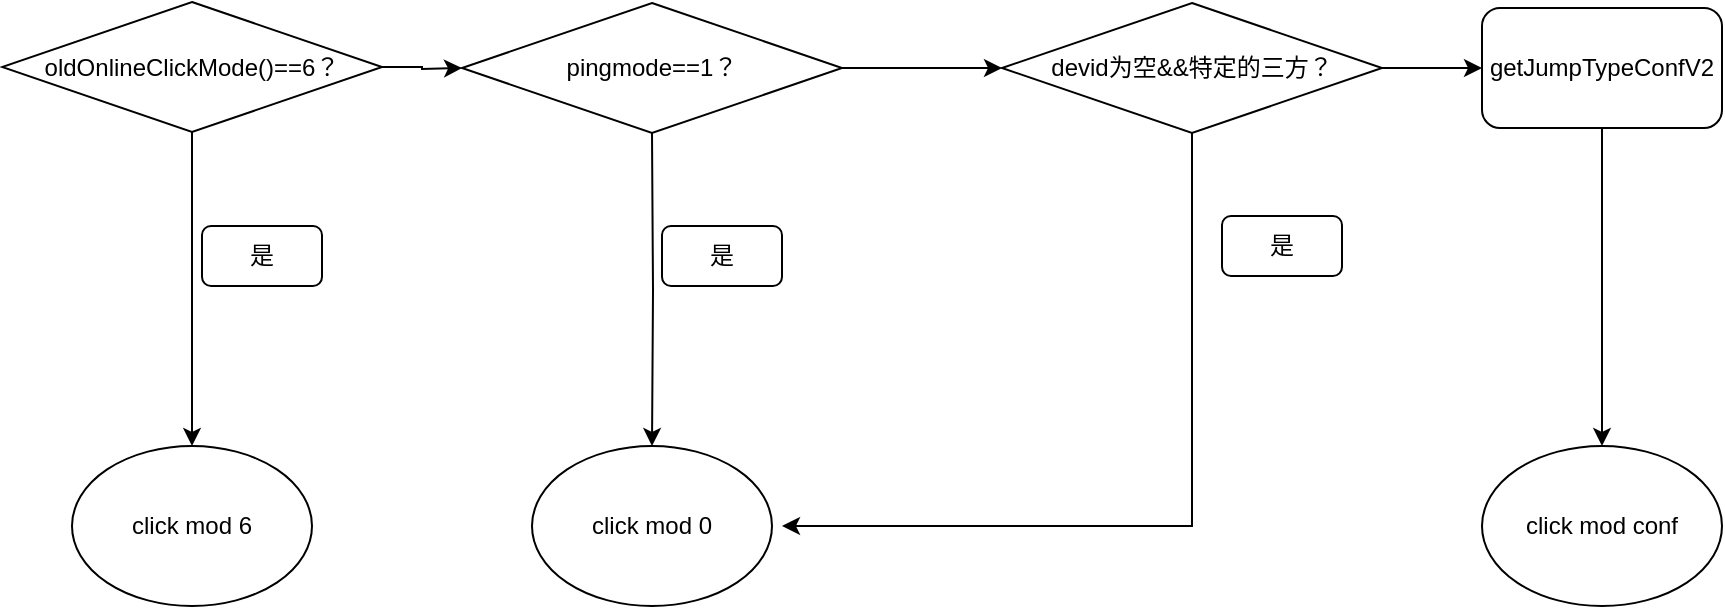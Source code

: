 <mxfile version="11.2.8" type="github" pages="1"><diagram id="qQb5dFfUy7gpQV8-mXjQ" name="Page-1"><mxGraphModel dx="1108" dy="399" grid="1" gridSize="10" guides="1" tooltips="1" connect="1" arrows="1" fold="1" page="1" pageScale="1" pageWidth="827" pageHeight="1169" math="0" shadow="0"><root><mxCell id="0"/><mxCell id="1" parent="0"/><mxCell id="3ddoE438iOcLkOMjXRrw-1" value="&lt;span style=&quot;font-family: &amp;#34;helvetica&amp;#34; ; font-size: 12px&quot;&gt;oldOnlineClickMode()==6？&lt;/span&gt;" style="rhombus;whiteSpace=wrap;html=1;rounded=0;shadow=0;labelBackgroundColor=none;strokeColor=#000000;strokeWidth=1;fillColor=#ffffff;fontFamily=Verdana;fontSize=8;fontColor=#000000;align=center;" vertex="1" parent="1"><mxGeometry x="490" y="298" width="190" height="65" as="geometry"/></mxCell><mxCell id="3ddoE438iOcLkOMjXRrw-2" value="" style="endArrow=classic;html=1;exitX=0.5;exitY=1;exitDx=0;exitDy=0;" edge="1" parent="1" source="3ddoE438iOcLkOMjXRrw-1"><mxGeometry width="50" height="50" relative="1" as="geometry"><mxPoint x="90" y="440" as="sourcePoint"/><mxPoint x="585" y="520" as="targetPoint"/></mxGeometry></mxCell><mxCell id="3ddoE438iOcLkOMjXRrw-3" value="click mod 6" style="ellipse;whiteSpace=wrap;html=1;" vertex="1" parent="1"><mxGeometry x="525" y="520" width="120" height="80" as="geometry"/></mxCell><mxCell id="3ddoE438iOcLkOMjXRrw-4" value="是" style="rounded=1;whiteSpace=wrap;html=1;" vertex="1" parent="1"><mxGeometry x="590" y="410" width="60" height="30" as="geometry"/></mxCell><mxCell id="3ddoE438iOcLkOMjXRrw-5" value="" style="edgeStyle=orthogonalEdgeStyle;rounded=0;orthogonalLoop=1;jettySize=auto;html=1;entryX=0.5;entryY=0;entryDx=0;entryDy=0;" edge="1" parent="1" target="3ddoE438iOcLkOMjXRrw-11"><mxGeometry relative="1" as="geometry"><mxPoint x="815" y="363.5" as="sourcePoint"/><mxPoint x="55" y="383.5" as="targetPoint"/></mxGeometry></mxCell><mxCell id="3ddoE438iOcLkOMjXRrw-6" value="" style="edgeStyle=orthogonalEdgeStyle;rounded=0;orthogonalLoop=1;jettySize=auto;html=1;" edge="1" parent="1" source="3ddoE438iOcLkOMjXRrw-8"><mxGeometry relative="1" as="geometry"><mxPoint x="880" y="560" as="targetPoint"/><Array as="points"><mxPoint x="1085" y="490"/><mxPoint x="1085" y="490"/></Array></mxGeometry></mxCell><mxCell id="3ddoE438iOcLkOMjXRrw-7" value="" style="edgeStyle=orthogonalEdgeStyle;rounded=0;orthogonalLoop=1;jettySize=auto;html=1;" edge="1" parent="1" source="3ddoE438iOcLkOMjXRrw-8" target="3ddoE438iOcLkOMjXRrw-15"><mxGeometry relative="1" as="geometry"/></mxCell><mxCell id="3ddoE438iOcLkOMjXRrw-8" value="&lt;span style=&quot;font-family: &amp;#34;helvetica&amp;#34; ; font-size: 12px&quot;&gt;devid为空&amp;amp;&amp;amp;特定的三方？&lt;/span&gt;" style="rhombus;whiteSpace=wrap;html=1;rounded=0;shadow=0;labelBackgroundColor=none;strokeColor=#000000;strokeWidth=1;fillColor=#ffffff;fontFamily=Verdana;fontSize=8;fontColor=#000000;align=center;" vertex="1" parent="1"><mxGeometry x="990" y="298.5" width="190" height="65" as="geometry"/></mxCell><mxCell id="3ddoE438iOcLkOMjXRrw-9" value="" style="edgeStyle=orthogonalEdgeStyle;rounded=0;orthogonalLoop=1;jettySize=auto;html=1;" edge="1" parent="1" source="3ddoE438iOcLkOMjXRrw-10" target="3ddoE438iOcLkOMjXRrw-8"><mxGeometry relative="1" as="geometry"/></mxCell><mxCell id="3ddoE438iOcLkOMjXRrw-10" value="&lt;span style=&quot;font-family: &amp;#34;helvetica&amp;#34; ; font-size: 12px&quot;&gt;pingmode==1？&lt;/span&gt;" style="rhombus;whiteSpace=wrap;html=1;rounded=0;shadow=0;labelBackgroundColor=none;strokeColor=#000000;strokeWidth=1;fillColor=#ffffff;fontFamily=Verdana;fontSize=8;fontColor=#000000;align=center;" vertex="1" parent="1"><mxGeometry x="720" y="298.5" width="190" height="65" as="geometry"/></mxCell><mxCell id="3ddoE438iOcLkOMjXRrw-11" value="click mod 0" style="ellipse;whiteSpace=wrap;html=1;" vertex="1" parent="1"><mxGeometry x="755" y="520" width="120" height="80" as="geometry"/></mxCell><mxCell id="3ddoE438iOcLkOMjXRrw-12" value="是" style="rounded=1;whiteSpace=wrap;html=1;" vertex="1" parent="1"><mxGeometry x="820" y="410" width="60" height="30" as="geometry"/></mxCell><mxCell id="3ddoE438iOcLkOMjXRrw-13" value="" style="edgeStyle=orthogonalEdgeStyle;rounded=0;orthogonalLoop=1;jettySize=auto;html=1;" edge="1" parent="1" source="3ddoE438iOcLkOMjXRrw-1"><mxGeometry relative="1" as="geometry"><mxPoint x="720" y="331" as="targetPoint"/></mxGeometry></mxCell><mxCell id="3ddoE438iOcLkOMjXRrw-14" value="" style="edgeStyle=orthogonalEdgeStyle;rounded=0;orthogonalLoop=1;jettySize=auto;html=1;entryX=0.5;entryY=0;entryDx=0;entryDy=0;" edge="1" parent="1" source="3ddoE438iOcLkOMjXRrw-15" target="3ddoE438iOcLkOMjXRrw-17"><mxGeometry relative="1" as="geometry"><mxPoint x="1290" y="510" as="targetPoint"/></mxGeometry></mxCell><mxCell id="3ddoE438iOcLkOMjXRrw-15" value="getJumpTypeConfV2" style="rounded=1;whiteSpace=wrap;html=1;" vertex="1" parent="1"><mxGeometry x="1230" y="301" width="120" height="60" as="geometry"/></mxCell><mxCell id="3ddoE438iOcLkOMjXRrw-16" value="是" style="rounded=1;whiteSpace=wrap;html=1;" vertex="1" parent="1"><mxGeometry x="1100" y="405" width="60" height="30" as="geometry"/></mxCell><mxCell id="3ddoE438iOcLkOMjXRrw-17" value="click mod conf" style="ellipse;whiteSpace=wrap;html=1;" vertex="1" parent="1"><mxGeometry x="1230" y="520" width="120" height="80" as="geometry"/></mxCell></root></mxGraphModel></diagram></mxfile>